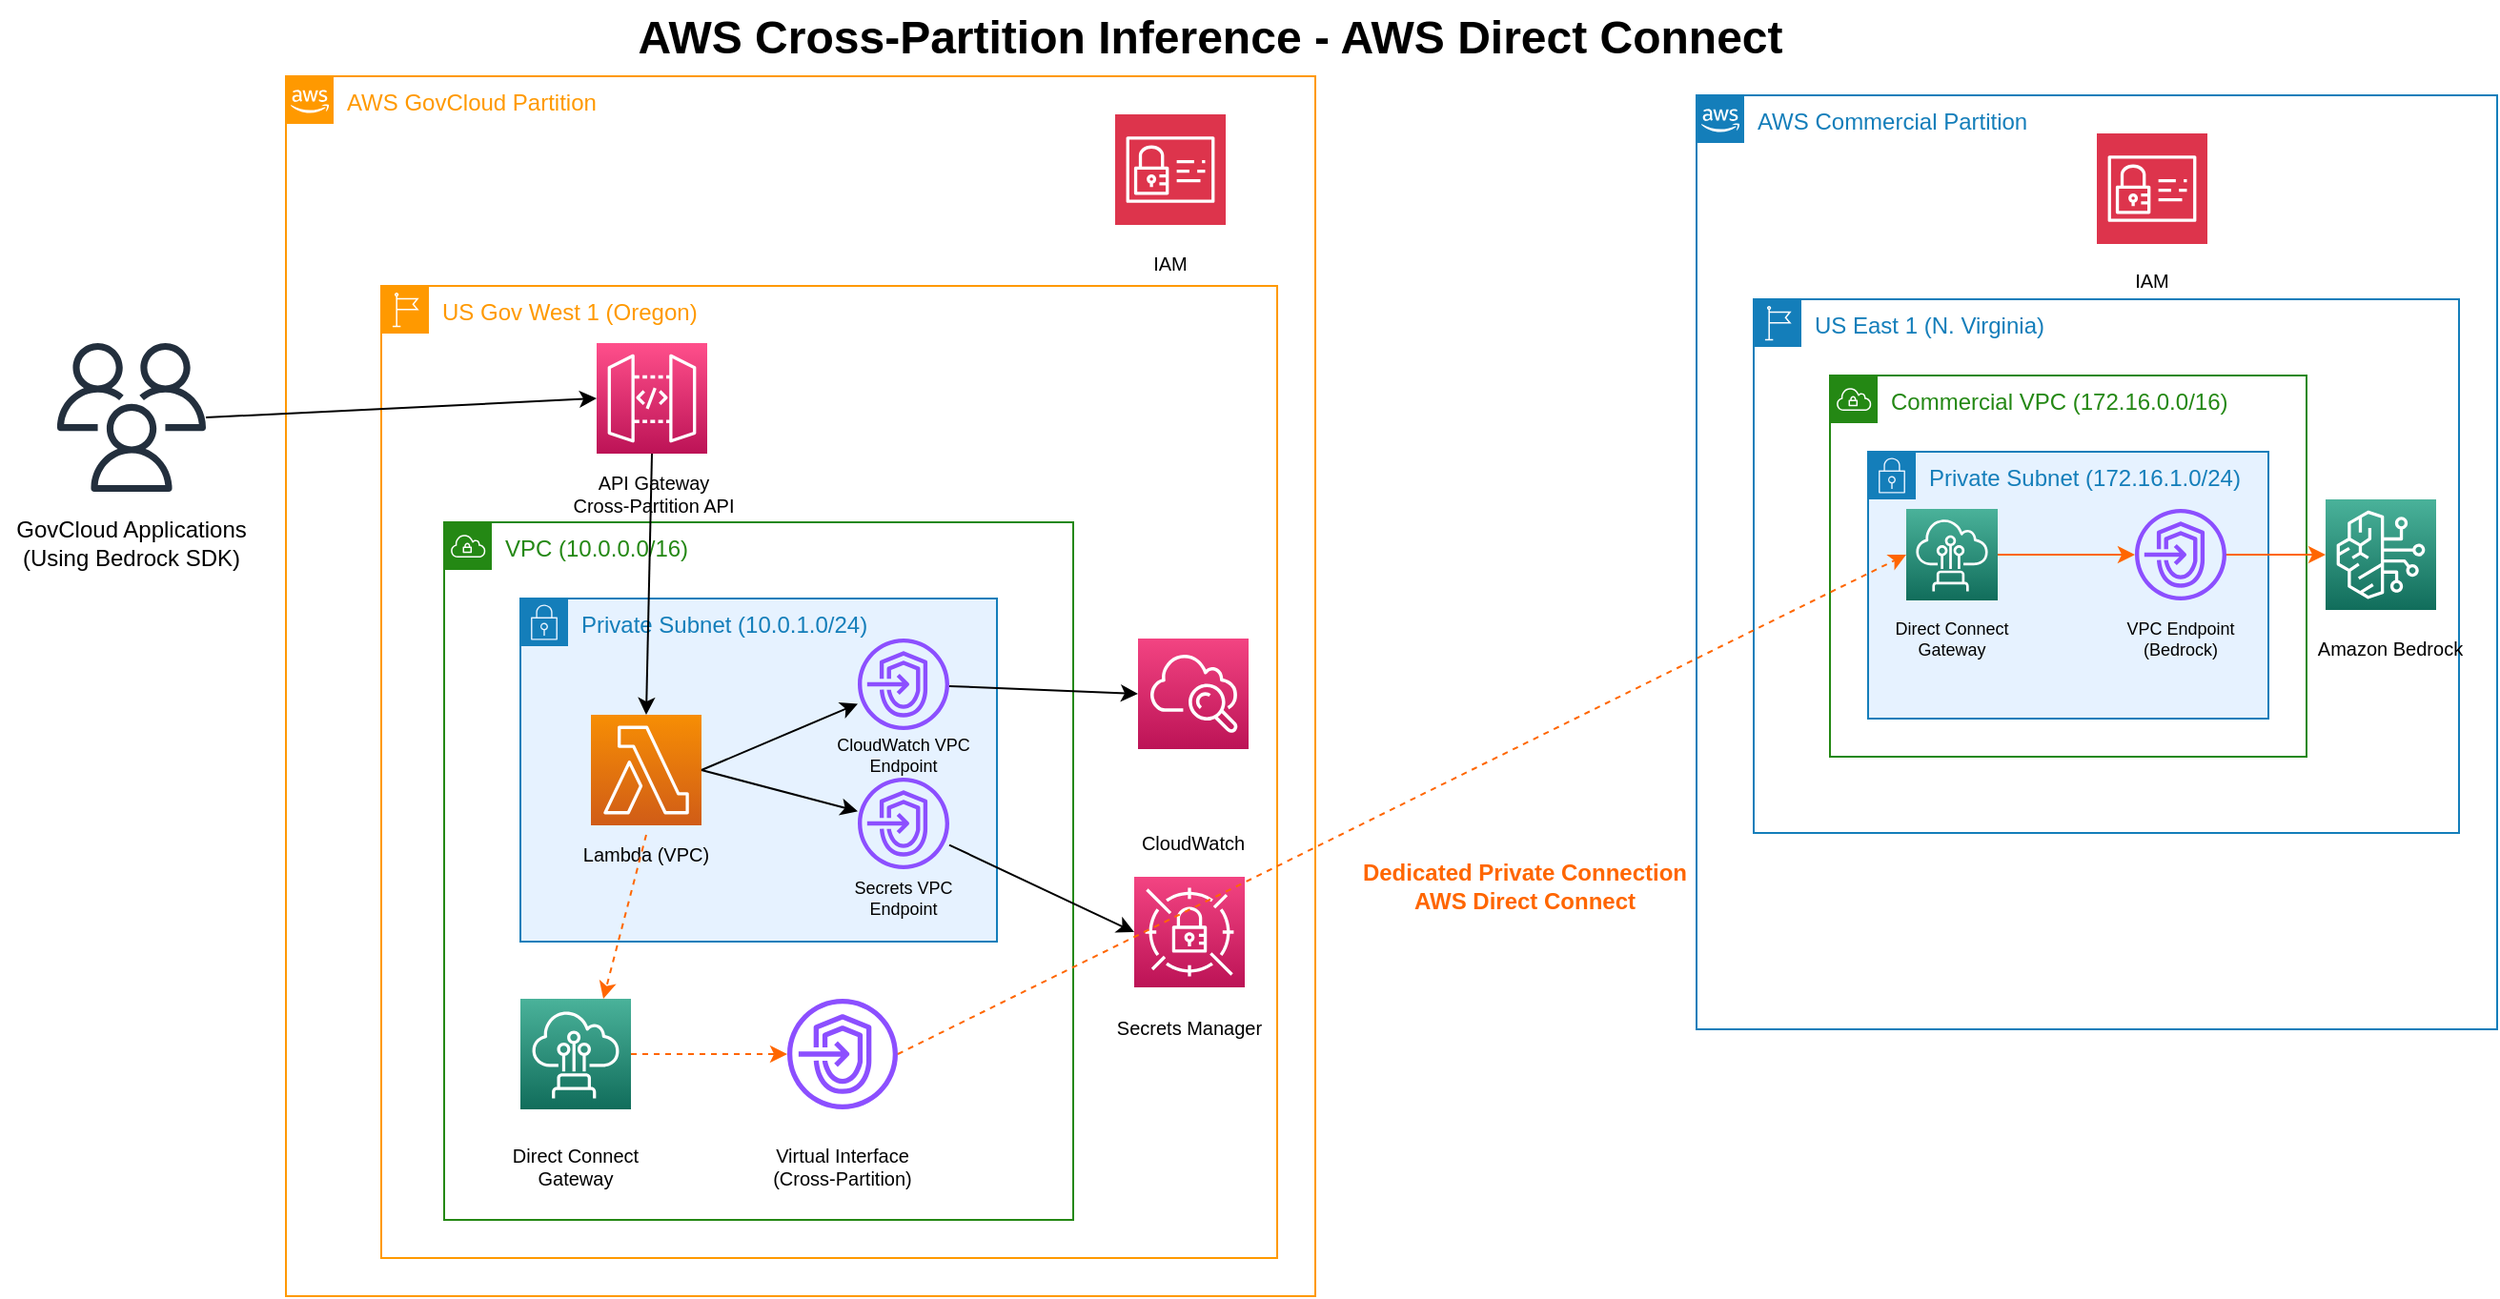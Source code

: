 <mxfile version="28.1.0">
  <diagram name="Cross-Partition Inference Direct Connect" id="cross-partition-inference-direct-connect">
    <mxGraphModel dx="1358" dy="913" grid="1" gridSize="10" guides="1" tooltips="1" connect="1" arrows="1" fold="1" page="1" pageScale="1" pageWidth="1400" pageHeight="1000" math="0" shadow="0">
      <root>
        <mxCell id="0" />
        <mxCell id="1" parent="0" />
        <mxCell id="title" value="AWS Cross-Partition Inference - AWS Direct Connect" style="text;html=1;strokeColor=none;fillColor=none;align=center;verticalAlign=middle;whiteSpace=wrap;rounded=0;fontSize=24;fontStyle=1;" parent="1" vertex="1">
          <mxGeometry x="330" y="30" width="670" height="40" as="geometry" />
        </mxCell>
        <mxCell id="govcloud-cloud" value="AWS GovCloud Partition" style="points=[[0,0],[0.25,0],[0.5,0],[0.75,0],[1,0],[1,0.25],[1,0.5],[1,0.75],[1,1],[0.75,1],[0.5,1],[0.25,1],[0,1],[0,0.75],[0,0.5],[0,0.25]];outlineConnect=0;gradientColor=none;html=1;whiteSpace=wrap;fontSize=12;fontStyle=0;container=1;pointerEvents=0;collapsible=0;recursiveResize=0;shape=mxgraph.aws4.group;grIcon=mxgraph.aws4.group_aws_cloud_alt;strokeColor=#FF9900;fillColor=none;verticalAlign=top;align=left;spacingLeft=30;fontColor=#FF9900;dashed=0;" parent="1" vertex="1">
          <mxGeometry x="180" y="70" width="540" height="640" as="geometry" />
        </mxCell>
        <mxCell id="govcloud-region" value="US Gov West 1 (Oregon)" style="points=[[0,0],[0.25,0],[0.5,0],[0.75,0],[1,0],[1,0.25],[1,0.5],[1,0.75],[1,1],[0.75,1],[0.5,1],[0.25,1],[0,1],[0,0.75],[0,0.5],[0,0.25]];outlineConnect=0;gradientColor=none;html=1;whiteSpace=wrap;fontSize=12;fontStyle=0;container=1;pointerEvents=0;collapsible=0;recursiveResize=0;shape=mxgraph.aws4.group;grIcon=mxgraph.aws4.group_region;strokeColor=#FF9900;fillColor=none;verticalAlign=top;align=left;spacingLeft=30;fontColor=#FF9900;dashed=0;" parent="govcloud-cloud" vertex="1">
          <mxGeometry x="50" y="110" width="470" height="510" as="geometry" />
        </mxCell>
        <mxCell id="apigateway" value="" style="sketch=0;points=[[0,0,0],[0.25,0,0],[0.5,0,0],[0.75,0,0],[1,0,0],[0,1,0],[0.25,1,0],[0.5,1,0],[0.75,1,0],[1,1,0],[0,0.25,0],[0,0.5,0],[0,0.75,0],[1,0.25,0],[1,0.5,0],[1,0.75,0]];outlineConnect=0;fontColor=#232F3E;gradientColor=#FF4F8B;gradientDirection=north;fillColor=#BC1356;strokeColor=#ffffff;dashed=0;verticalLabelPosition=bottom;verticalAlign=top;align=center;html=1;fontSize=12;fontStyle=0;aspect=fixed;shape=mxgraph.aws4.resourceIcon;resIcon=mxgraph.aws4.api_gateway;" parent="govcloud-region" vertex="1">
          <mxGeometry x="113" y="30" width="58" height="58" as="geometry" />
        </mxCell>
        <mxCell id="apigateway-label" value="API Gateway&#xa;Cross-Partition API" style="text;html=1;strokeColor=none;fillColor=none;align=center;verticalAlign=middle;whiteSpace=wrap;rounded=0;fontSize=10;" parent="govcloud-region" vertex="1">
          <mxGeometry x="73" y="94" width="140" height="30" as="geometry" />
        </mxCell>
        <mxCell id="vpc" value="VPC (10.0.0.0/16)" style="points=[[0,0],[0.25,0],[0.5,0],[0.75,0],[1,0],[1,0.25],[1,0.5],[1,0.75],[1,1],[0.75,1],[0.5,1],[0.25,1],[0,1],[0,0.75],[0,0.5],[0,0.25]];outlineConnect=0;gradientColor=none;html=1;whiteSpace=wrap;fontSize=12;fontStyle=0;container=1;pointerEvents=0;collapsible=0;recursiveResize=0;shape=mxgraph.aws4.group;grIcon=mxgraph.aws4.group_vpc;strokeColor=#248814;fillColor=none;verticalAlign=top;align=left;spacingLeft=30;fontColor=#248814;dashed=0;" parent="govcloud-region" vertex="1">
          <mxGeometry x="33" y="124" width="330" height="366" as="geometry" />
        </mxCell>
        <mxCell id="private-subnet" value="Private Subnet (10.0.1.0/24)" style="points=[[0,0],[0.25,0],[0.5,0],[0.75,0],[1,0],[1,0.25],[1,0.5],[1,0.75],[1,1],[0.75,1],[0.5,1],[0.25,1],[0,1],[0,0.75],[0,0.5],[0,0.25]];outlineConnect=0;gradientColor=none;html=1;whiteSpace=wrap;fontSize=12;fontStyle=0;container=1;pointerEvents=0;collapsible=0;recursiveResize=0;shape=mxgraph.aws4.group;grIcon=mxgraph.aws4.group_security_group;strokeColor=#147EBA;fillColor=#E6F2FF;verticalAlign=top;align=left;spacingLeft=30;fontColor=#147EBA;dashed=0;" parent="vpc" vertex="1">
          <mxGeometry x="40" y="40" width="250" height="180" as="geometry" />
        </mxCell>
        <mxCell id="secrets-vpc-endpoint" value="" style="sketch=0;outlineConnect=0;fontColor=#232F3E;gradientColor=none;gradientDirection=north;fillColor=#8C4FFF;strokeColor=none;dashed=0;verticalLabelPosition=bottom;verticalAlign=top;align=center;html=1;fontSize=12;fontStyle=0;aspect=fixed;shape=mxgraph.aws4.endpoints;resIcon=mxgraph.aws4.vpc_endpoint;pointerEvents=1;" parent="private-subnet" vertex="1">
          <mxGeometry x="177" y="94" width="48" height="48" as="geometry" />
        </mxCell>
        <mxCell id="secrets-vpc-endpoint-label" value="Secrets VPC&#xa;Endpoint" style="text;html=1;strokeColor=none;fillColor=none;align=center;verticalAlign=middle;whiteSpace=wrap;rounded=0;fontSize=9;" parent="private-subnet" vertex="1">
          <mxGeometry x="162" y="144" width="78" height="25" as="geometry" />
        </mxCell>
        <mxCell id="cloudwatch-vpc-endpoint" value="" style="sketch=0;outlineConnect=0;fontColor=#232F3E;gradientColor=none;gradientDirection=north;fillColor=#8C4FFF;strokeColor=none;dashed=0;verticalLabelPosition=bottom;verticalAlign=top;align=center;html=1;fontSize=12;fontStyle=0;aspect=fixed;shape=mxgraph.aws4.endpoints;resIcon=mxgraph.aws4.vpc_endpoint;pointerEvents=1;" parent="private-subnet" vertex="1">
          <mxGeometry x="177" y="21" width="48" height="48" as="geometry" />
        </mxCell>
        <mxCell id="cloudwatch-vpc-endpoint-label" value="CloudWatch VPC&#xa;Endpoint" style="text;html=1;strokeColor=none;fillColor=none;align=center;verticalAlign=middle;whiteSpace=wrap;rounded=0;fontSize=9;" parent="private-subnet" vertex="1">
          <mxGeometry x="162" y="69" width="78" height="25" as="geometry" />
        </mxCell>
        <mxCell id="lambda" value="" style="sketch=0;points=[[0,0,0],[0.25,0,0],[0.5,0,0],[0.75,0,0],[1,0,0],[0,1,0],[0.25,1,0],[0.5,1,0],[0.75,1,0],[1,1,0],[0,0.25,0],[0,0.5,0],[0,0.75,0],[1,0.25,0],[1,0.5,0],[1,0.75,0]];outlineConnect=0;fontColor=#232F3E;gradientColor=#F78E04;gradientDirection=north;fillColor=#D05C17;strokeColor=#ffffff;dashed=0;verticalLabelPosition=bottom;verticalAlign=top;align=center;html=1;fontSize=12;fontStyle=0;aspect=fixed;shape=mxgraph.aws4.resourceIcon;resIcon=mxgraph.aws4.lambda;" parent="private-subnet" vertex="1">
          <mxGeometry x="37" y="61" width="58" height="58" as="geometry" />
        </mxCell>
        <mxCell id="lambda-label" value="Lambda (VPC)" style="text;html=1;strokeColor=none;fillColor=none;align=center;verticalAlign=middle;whiteSpace=wrap;rounded=0;fontSize=10;" parent="private-subnet" vertex="1">
          <mxGeometry x="22" y="124" width="88" height="20" as="geometry" />
        </mxCell>
        <mxCell id="dx-gateway" value="" style="sketch=0;points=[[0,0,0],[0.25,0,0],[0.5,0,0],[0.75,0,0],[1,0,0],[0,1,0],[0.25,1,0],[0.5,1,0],[0.75,1,0],[1,1,0],[0,0.25,0],[0,0.5,0],[0,0.75,0],[1,0.25,0],[1,0.5,0],[1,0.75,0]];outlineConnect=0;fontColor=#232F3E;gradientColor=#4AB29A;gradientDirection=north;fillColor=#116D5B;strokeColor=#ffffff;dashed=0;verticalLabelPosition=bottom;verticalAlign=top;align=center;html=1;fontSize=12;fontStyle=0;aspect=fixed;shape=mxgraph.aws4.resourceIcon;resIcon=mxgraph.aws4.direct_connect;" parent="vpc" vertex="1">
          <mxGeometry x="40" y="250" width="58" height="58" as="geometry" />
        </mxCell>
        <mxCell id="dx-gateway-label" value="Direct Connect&#xa;Gateway" style="text;html=1;strokeColor=none;fillColor=none;align=center;verticalAlign=middle;whiteSpace=wrap;rounded=0;fontSize=10;" parent="vpc" vertex="1">
          <mxGeometry x="25" y="325" width="88" height="25" as="geometry" />
        </mxCell>
        <mxCell id="vif" value="" style="sketch=0;outlineConnect=0;fontColor=#232F3E;gradientColor=none;gradientDirection=north;fillColor=#8C4FFF;strokeColor=none;dashed=0;verticalLabelPosition=bottom;verticalAlign=top;align=center;html=1;fontSize=12;fontStyle=0;aspect=fixed;shape=mxgraph.aws4.endpoints;resIcon=mxgraph.aws4.virtual_private_gateway;pointerEvents=1;" parent="vpc" vertex="1">
          <mxGeometry x="180" y="250" width="58" height="58" as="geometry" />
        </mxCell>
        <mxCell id="vif-label" value="Virtual Interface&#xa;(Cross-Partition)" style="text;html=1;strokeColor=none;fillColor=none;align=center;verticalAlign=middle;whiteSpace=wrap;rounded=0;fontSize=10;" parent="vpc" vertex="1">
          <mxGeometry x="155" y="325" width="108" height="25" as="geometry" />
        </mxCell>
        <mxCell id="conn-dx-vif" value="" style="endArrow=classic;html=1;rounded=0;exitX=1;exitY=0.5;exitDx=0;exitDy=0;entryX=0;entryY=0.5;entryDx=0;entryDy=0;exitPerimeter=0;entryPerimeter=0;strokeColor=#FF6600;strokeWidth=1;dashed=1;" parent="vpc" source="dx-gateway" target="vif" edge="1">
          <mxGeometry width="50" height="50" relative="1" as="geometry">
            <mxPoint x="140" y="82" as="sourcePoint" />
            <mxPoint x="190" y="32" as="targetPoint" />
          </mxGeometry>
        </mxCell>
        <mxCell id="conn-lambda-dx" value="" style="endArrow=classic;html=1;rounded=0;exitX=0.5;exitY=0;exitDx=0;exitDy=0;strokeColor=#FF6600;strokeWidth=1;entryX=0.75;entryY=0;entryDx=0;entryDy=0;entryPerimeter=0;dashed=1;" parent="vpc" source="lambda-label" target="dx-gateway" edge="1">
          <mxGeometry width="50" height="50" relative="1" as="geometry">
            <mxPoint x="138" y="238" as="sourcePoint" />
            <mxPoint x="220" y="238" as="targetPoint" />
          </mxGeometry>
        </mxCell>
        <mxCell id="cloudwatch" value="" style="sketch=0;points=[[0,0,0],[0.25,0,0],[0.5,0,0],[0.75,0,0],[1,0,0],[0,1,0],[0.25,1,0],[0.5,1,0],[0.75,1,0],[1,1,0],[0,0.25,0],[0,0.5,0],[0,0.75,0],[1,0.25,0],[1,0.5,0],[1,0.75,0]];outlineConnect=0;fontColor=#232F3E;gradientColor=#F34482;gradientDirection=north;fillColor=#BC1356;strokeColor=#ffffff;dashed=0;verticalLabelPosition=bottom;verticalAlign=top;align=center;html=1;fontSize=12;fontStyle=0;aspect=fixed;shape=mxgraph.aws4.resourceIcon;resIcon=mxgraph.aws4.cloudwatch;" parent="govcloud-region" vertex="1">
          <mxGeometry x="397" y="185" width="58" height="58" as="geometry" />
        </mxCell>
        <mxCell id="cloudwatch-label" value="CloudWatch" style="text;html=1;strokeColor=none;fillColor=none;align=center;verticalAlign=middle;whiteSpace=wrap;rounded=0;fontSize=10;" parent="govcloud-region" vertex="1">
          <mxGeometry x="382" y="282" width="88" height="20" as="geometry" />
        </mxCell>
        <mxCell id="secrets" value="" style="sketch=0;points=[[0,0,0],[0.25,0,0],[0.5,0,0],[0.75,0,0],[1,0,0],[0,1,0],[0.25,1,0],[0.5,1,0],[0.75,1,0],[1,1,0],[0,0.25,0],[0,0.5,0],[0,0.75,0],[1,0.25,0],[1,0.5,0],[1,0.75,0]];outlineConnect=0;fontColor=#232F3E;gradientColor=#F34482;gradientDirection=north;fillColor=#BC1356;strokeColor=#ffffff;dashed=0;verticalLabelPosition=bottom;verticalAlign=top;align=center;html=1;fontSize=12;fontStyle=0;aspect=fixed;shape=mxgraph.aws4.resourceIcon;resIcon=mxgraph.aws4.secrets_manager;" parent="govcloud-region" vertex="1">
          <mxGeometry x="395" y="310" width="58" height="58" as="geometry" />
        </mxCell>
        <mxCell id="secrets-label" value="Secrets Manager" style="text;html=1;strokeColor=none;fillColor=none;align=center;verticalAlign=middle;whiteSpace=wrap;rounded=0;fontSize=10;" parent="govcloud-region" vertex="1">
          <mxGeometry x="380" y="379" width="88" height="20" as="geometry" />
        </mxCell>
        <mxCell id="conn-lambda-secrets" value="" style="endArrow=classic;html=1;rounded=0;exitX=1;exitY=0.5;exitDx=0;exitDy=0;exitPerimeter=0;" parent="govcloud-region" source="lambda" target="secrets-vpc-endpoint" edge="1">
          <mxGeometry width="50" height="50" relative="1" as="geometry">
            <mxPoint x="170" y="140" as="sourcePoint" />
            <mxPoint x="220" y="90" as="targetPoint" />
          </mxGeometry>
        </mxCell>
        <mxCell id="conn-lambda-cloudwatch" value="" style="endArrow=classic;html=1;rounded=0;exitX=1;exitY=0.5;exitDx=0;exitDy=0;exitPerimeter=0;" parent="govcloud-region" source="lambda" target="cloudwatch-vpc-endpoint" edge="1">
          <mxGeometry width="50" height="50" relative="1" as="geometry">
            <mxPoint x="170" y="140" as="sourcePoint" />
            <mxPoint x="217" y="233" as="targetPoint" />
          </mxGeometry>
        </mxCell>
        <mxCell id="conn-secrets-endpoint" value="" style="endArrow=classic;html=1;rounded=0;entryX=0;entryY=0.5;entryDx=0;entryDy=0;entryPerimeter=0;" parent="govcloud-region" source="secrets-vpc-endpoint" target="secrets" edge="1">
          <mxGeometry width="50" height="50" relative="1" as="geometry">
            <mxPoint x="220" y="361" as="sourcePoint" />
            <mxPoint x="324" y="280" as="targetPoint" />
          </mxGeometry>
        </mxCell>
        <mxCell id="conn-cloudwatch-endpoint" value="" style="endArrow=classic;html=1;rounded=0;entryX=0;entryY=0.5;entryDx=0;entryDy=0;entryPerimeter=0;" parent="govcloud-region" source="cloudwatch-vpc-endpoint" target="cloudwatch" edge="1">
          <mxGeometry width="50" height="50" relative="1" as="geometry">
            <mxPoint x="250" y="351" as="sourcePoint" />
            <mxPoint x="354" y="270" as="targetPoint" />
          </mxGeometry>
        </mxCell>
        <mxCell id="iam" value="" style="sketch=0;points=[[0,0,0],[0.25,0,0],[0.5,0,0],[0.75,0,0],[1,0,0],[0,1,0],[0.25,1,0],[0.5,1,0],[0.75,1,0],[1,1,0],[0,0.25,0],[0,0.5,0],[0,0.75,0],[1,0.25,0],[1,0.5,0],[1,0.75,0]];outlineConnect=0;fontColor=#232F3E;fillColor=#DD344C;strokeColor=#ffffff;dashed=0;verticalLabelPosition=bottom;verticalAlign=top;align=center;html=1;fontSize=12;fontStyle=0;aspect=fixed;shape=mxgraph.aws4.resourceIcon;resIcon=mxgraph.aws4.identity_and_access_management;" parent="govcloud-cloud" vertex="1">
          <mxGeometry x="435" y="20" width="58" height="58" as="geometry" />
        </mxCell>
        <mxCell id="iam-label" value="IAM" style="text;html=1;strokeColor=none;fillColor=none;align=center;verticalAlign=middle;whiteSpace=wrap;rounded=0;fontSize=10;" parent="govcloud-cloud" vertex="1">
          <mxGeometry x="420" y="90" width="88" height="15" as="geometry" />
        </mxCell>
        <mxCell id="commercial-cloud" value="AWS Commercial Partition" style="points=[[0,0],[0.25,0],[0.5,0],[0.75,0],[1,0],[1,0.25],[1,0.5],[1,0.75],[1,1],[0.75,1],[0.5,1],[0.25,1],[0,1],[0,0.75],[0,0.5],[0,0.25]];outlineConnect=0;gradientColor=none;html=1;whiteSpace=wrap;fontSize=12;fontStyle=0;container=1;pointerEvents=0;collapsible=0;recursiveResize=0;shape=mxgraph.aws4.group;grIcon=mxgraph.aws4.group_aws_cloud_alt;strokeColor=#147EBA;fillColor=none;verticalAlign=top;align=left;spacingLeft=30;fontColor=#147EBA;dashed=0;" parent="1" vertex="1">
          <mxGeometry x="920" y="80" width="420" height="490" as="geometry" />
        </mxCell>
        <mxCell id="commercial-region" value="US East 1 (N. Virginia)" style="points=[[0,0],[0.25,0],[0.5,0],[0.75,0],[1,0],[1,0.25],[1,0.5],[1,0.75],[1,1],[0.75,1],[0.5,1],[0.25,1],[0,1],[0,0.75],[0,0.5],[0,0.25]];outlineConnect=0;gradientColor=none;html=1;whiteSpace=wrap;fontSize=12;fontStyle=0;container=1;pointerEvents=0;collapsible=0;recursiveResize=0;shape=mxgraph.aws4.group;grIcon=mxgraph.aws4.group_region;strokeColor=#147EBA;fillColor=none;verticalAlign=top;align=left;spacingLeft=30;fontColor=#147EBA;dashed=0;" parent="commercial-cloud" vertex="1">
          <mxGeometry x="30" y="107" width="370" height="280" as="geometry" />
        </mxCell>
        <mxCell id="commercial-vpc" value="Commercial VPC (172.16.0.0/16)" style="points=[[0,0],[0.25,0],[0.5,0],[0.75,0],[1,0],[1,0.25],[1,0.5],[1,0.75],[1,1],[0.75,1],[0.5,1],[0.25,1],[0,1],[0,0.75],[0,0.5],[0,0.25]];outlineConnect=0;gradientColor=none;html=1;whiteSpace=wrap;fontSize=12;fontStyle=0;container=1;pointerEvents=0;collapsible=0;recursiveResize=0;shape=mxgraph.aws4.group;grIcon=mxgraph.aws4.group_vpc;strokeColor=#248814;fillColor=none;verticalAlign=top;align=left;spacingLeft=30;fontColor=#248814;dashed=0;" parent="commercial-region" vertex="1">
          <mxGeometry x="40" y="40" width="250" height="200" as="geometry" />
        </mxCell>
        <mxCell id="commercial-private-subnet" value="Private Subnet (172.16.1.0/24)" style="points=[[0,0],[0.25,0],[0.5,0],[0.75,0],[1,0],[1,0.25],[1,0.5],[1,0.75],[1,1],[0.75,1],[0.5,1],[0.25,1],[0,1],[0,0.75],[0,0.5],[0,0.25]];outlineConnect=0;gradientColor=none;html=1;whiteSpace=wrap;fontSize=12;fontStyle=0;container=1;pointerEvents=0;collapsible=0;recursiveResize=0;shape=mxgraph.aws4.group;grIcon=mxgraph.aws4.group_security_group;strokeColor=#147EBA;fillColor=#E6F2FF;verticalAlign=top;align=left;spacingLeft=30;fontColor=#147EBA;dashed=0;" parent="commercial-vpc" vertex="1">
          <mxGeometry x="20" y="40" width="210" height="140" as="geometry" />
        </mxCell>
        <mxCell id="commercial-dx-gateway" value="" style="sketch=0;points=[[0,0,0],[0.25,0,0],[0.5,0,0],[0.75,0,0],[1,0,0],[0,1,0],[0.25,1,0],[0.5,1,0],[0.75,1,0],[1,1,0],[0,0.25,0],[0,0.5,0],[0,0.75,0],[1,0.25,0],[1,0.5,0],[1,0.75,0]];outlineConnect=0;fontColor=#232F3E;gradientColor=#4AB29A;gradientDirection=north;fillColor=#116D5B;strokeColor=#ffffff;dashed=0;verticalLabelPosition=bottom;verticalAlign=top;align=center;html=1;fontSize=12;fontStyle=0;aspect=fixed;shape=mxgraph.aws4.resourceIcon;resIcon=mxgraph.aws4.direct_connect;" parent="commercial-private-subnet" vertex="1">
          <mxGeometry x="20" y="30" width="48" height="48" as="geometry" />
        </mxCell>
        <mxCell id="commercial-dx-gateway-label" value="Direct Connect&#xa;Gateway" style="text;html=1;strokeColor=none;fillColor=none;align=center;verticalAlign=middle;whiteSpace=wrap;rounded=0;fontSize=9;" parent="commercial-private-subnet" vertex="1">
          <mxGeometry x="5" y="85" width="78" height="25" as="geometry" />
        </mxCell>
        <mxCell id="vpc-endpoint" value="" style="sketch=0;outlineConnect=0;fontColor=#232F3E;gradientColor=none;gradientDirection=north;fillColor=#8C4FFF;strokeColor=none;dashed=0;verticalLabelPosition=bottom;verticalAlign=top;align=center;html=1;fontSize=12;fontStyle=0;aspect=fixed;shape=mxgraph.aws4.endpoints;resIcon=mxgraph.aws4.vpc_endpoint;pointerEvents=1;" parent="commercial-private-subnet" vertex="1">
          <mxGeometry x="140" y="30" width="48" height="48" as="geometry" />
        </mxCell>
        <mxCell id="vpc-endpoint-label" value="VPC Endpoint&#xa;(Bedrock)" style="text;html=1;strokeColor=none;fillColor=none;align=center;verticalAlign=middle;whiteSpace=wrap;rounded=0;fontSize=9;" parent="commercial-private-subnet" vertex="1">
          <mxGeometry x="125" y="85" width="78" height="25" as="geometry" />
        </mxCell>
        <mxCell id="bedrock" value="" style="sketch=0;points=[[0,0,0],[0.25,0,0],[0.5,0,0],[0.75,0,0],[1,0,0],[0,1,0],[0.25,1,0],[0.5,1,0],[0.75,1,0],[1,1,0],[0,0.25,0],[0,0.5,0],[0,0.75,0],[1,0.25,0],[1,0.5,0],[1,0.75,0]];outlineConnect=0;fontColor=#232F3E;gradientColor=#4AB29A;gradientDirection=north;fillColor=#116D5B;strokeColor=#ffffff;dashed=0;verticalLabelPosition=bottom;verticalAlign=top;align=center;html=1;fontSize=12;fontStyle=0;aspect=fixed;shape=mxgraph.aws4.resourceIcon;resIcon=mxgraph.aws4.bedrock;" parent="commercial-region" vertex="1">
          <mxGeometry x="300" y="105" width="58" height="58" as="geometry" />
        </mxCell>
        <mxCell id="bedrock-label" value="Amazon Bedrock" style="text;html=1;strokeColor=none;fillColor=none;align=center;verticalAlign=middle;whiteSpace=wrap;rounded=0;fontSize=10;" parent="commercial-region" vertex="1">
          <mxGeometry x="290" y="173" width="88" height="20" as="geometry" />
        </mxCell>
        <mxCell id="conn-endpoint-bedrock" value="" style="endArrow=classic;html=1;rounded=0;exitX=1;exitY=0.5;exitDx=0;exitDy=0;entryX=0;entryY=0.5;entryDx=0;entryDy=0;exitPerimeter=0;entryPerimeter=0;strokeColor=#FF6600;" parent="commercial-region" source="vpc-endpoint" target="bedrock" edge="1">
          <mxGeometry width="50" height="50" relative="1" as="geometry">
            <mxPoint x="-480" y="160" as="sourcePoint" />
            <mxPoint x="-430" y="110" as="targetPoint" />
          </mxGeometry>
        </mxCell>
        <mxCell id="commercial-iam" value="" style="sketch=0;points=[[0,0,0],[0.25,0,0],[0.5,0,0],[0.75,0,0],[1,0,0],[0,1,0],[0.25,1,0],[0.5,1,0],[0.75,1,0],[1,1,0],[0,0.25,0],[0,0.5,0],[0,0.75,0],[1,0.25,0],[1,0.5,0],[1,0.75,0]];outlineConnect=0;fontColor=#232F3E;fillColor=#DD344C;strokeColor=#ffffff;dashed=0;verticalLabelPosition=bottom;verticalAlign=top;align=center;html=1;fontSize=12;fontStyle=0;aspect=fixed;shape=mxgraph.aws4.resourceIcon;resIcon=mxgraph.aws4.identity_and_access_management;" parent="commercial-cloud" vertex="1">
          <mxGeometry x="210" y="20" width="58" height="58" as="geometry" />
        </mxCell>
        <mxCell id="commercial-iam-label" value="IAM" style="text;html=1;strokeColor=none;fillColor=none;align=center;verticalAlign=middle;whiteSpace=wrap;rounded=0;fontSize=10;" parent="commercial-cloud" vertex="1">
          <mxGeometry x="195" y="87" width="88" height="20" as="geometry" />
        </mxCell>
        <mxCell id="clients" value="" style="sketch=0;outlineConnect=0;fontColor=#232F3E;gradientColor=none;fillColor=#232F3D;strokeColor=none;dashed=0;verticalLabelPosition=bottom;verticalAlign=top;align=center;html=1;fontSize=12;fontStyle=0;aspect=fixed;pointerEvents=1;shape=mxgraph.aws4.users;" parent="1" vertex="1">
          <mxGeometry x="60" y="210" width="78" height="78" as="geometry" />
        </mxCell>
        <mxCell id="clients-label" value="GovCloud Applications&#xa;(Using Bedrock SDK)" style="text;html=1;strokeColor=none;fillColor=none;align=center;verticalAlign=middle;whiteSpace=wrap;rounded=0;" parent="1" vertex="1">
          <mxGeometry x="30" y="300" width="138" height="30" as="geometry" />
        </mxCell>
        <mxCell id="conn1" value="" style="endArrow=classic;html=1;rounded=0;exitX=1;exitY=0.5;exitDx=0;exitDy=0;entryX=0;entryY=0.5;entryDx=0;entryDy=0;exitPerimeter=0;entryPerimeter=0;" parent="1" source="clients" target="apigateway" edge="1">
          <mxGeometry width="50" height="50" relative="1" as="geometry">
            <mxPoint x="400" y="400" as="sourcePoint" />
            <mxPoint x="450" y="350" as="targetPoint" />
          </mxGeometry>
        </mxCell>
        <mxCell id="conn2" value="" style="endArrow=classic;html=1;rounded=0;exitX=0.5;exitY=1;exitDx=0;exitDy=0;entryX=0.5;entryY=0;entryDx=0;entryDy=0;exitPerimeter=0;entryPerimeter=0;" parent="1" source="apigateway" target="lambda" edge="1">
          <mxGeometry width="50" height="50" relative="1" as="geometry">
            <mxPoint x="400" y="400" as="sourcePoint" />
            <mxPoint x="450" y="350" as="targetPoint" />
          </mxGeometry>
        </mxCell>
        <mxCell id="conn-cross-partition" value="" style="endArrow=classic;html=1;rounded=0;exitX=1;exitY=0.5;exitDx=0;exitDy=0;entryX=0;entryY=0.5;entryDx=0;entryDy=0;exitPerimeter=0;entryPerimeter=0;strokeColor=#FF6600;strokeWidth=1;dashed=1;" parent="1" source="vif" target="commercial-dx-gateway" edge="1">
          <mxGeometry width="50" height="50" relative="1" as="geometry">
            <mxPoint x="400" y="400" as="sourcePoint" />
            <mxPoint x="450" y="350" as="targetPoint" />
          </mxGeometry>
        </mxCell>
        <mxCell id="conn-dx-endpoint" value="" style="endArrow=classic;html=1;rounded=0;exitX=1;exitY=0.5;exitDx=0;exitDy=0;entryX=0;entryY=0.5;entryDx=0;entryDy=0;exitPerimeter=0;entryPerimeter=0;strokeColor=#FF6600;" parent="1" source="commercial-dx-gateway" target="vpc-endpoint" edge="1">
          <mxGeometry width="50" height="50" relative="1" as="geometry">
            <mxPoint x="450" y="410" as="sourcePoint" />
            <mxPoint x="500" y="360" as="targetPoint" />
          </mxGeometry>
        </mxCell>
        <mxCell id="conn-label" value="Dedicated Private Connection&#xa;AWS Direct Connect" style="text;html=1;strokeColor=none;fillColor=none;align=center;verticalAlign=middle;whiteSpace=wrap;rounded=0;fontSize=12;fontColor=#FF6600;fontStyle=1;" parent="1" vertex="1">
          <mxGeometry x="730" y="480" width="200" height="30" as="geometry" />
        </mxCell>
      </root>
    </mxGraphModel>
  </diagram>
</mxfile>
